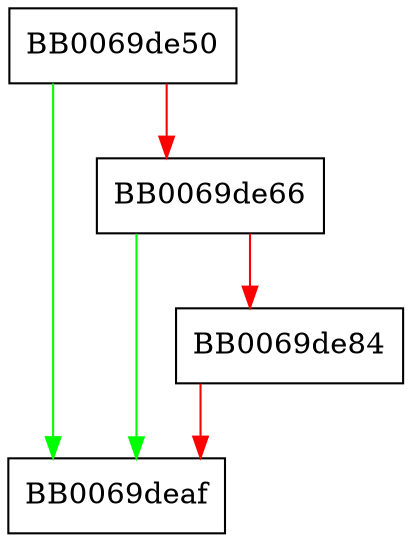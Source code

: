 digraph aria_256_ecb_newctx {
  node [shape="box"];
  graph [splines=ortho];
  BB0069de50 -> BB0069deaf [color="green"];
  BB0069de50 -> BB0069de66 [color="red"];
  BB0069de66 -> BB0069deaf [color="green"];
  BB0069de66 -> BB0069de84 [color="red"];
  BB0069de84 -> BB0069deaf [color="red"];
}